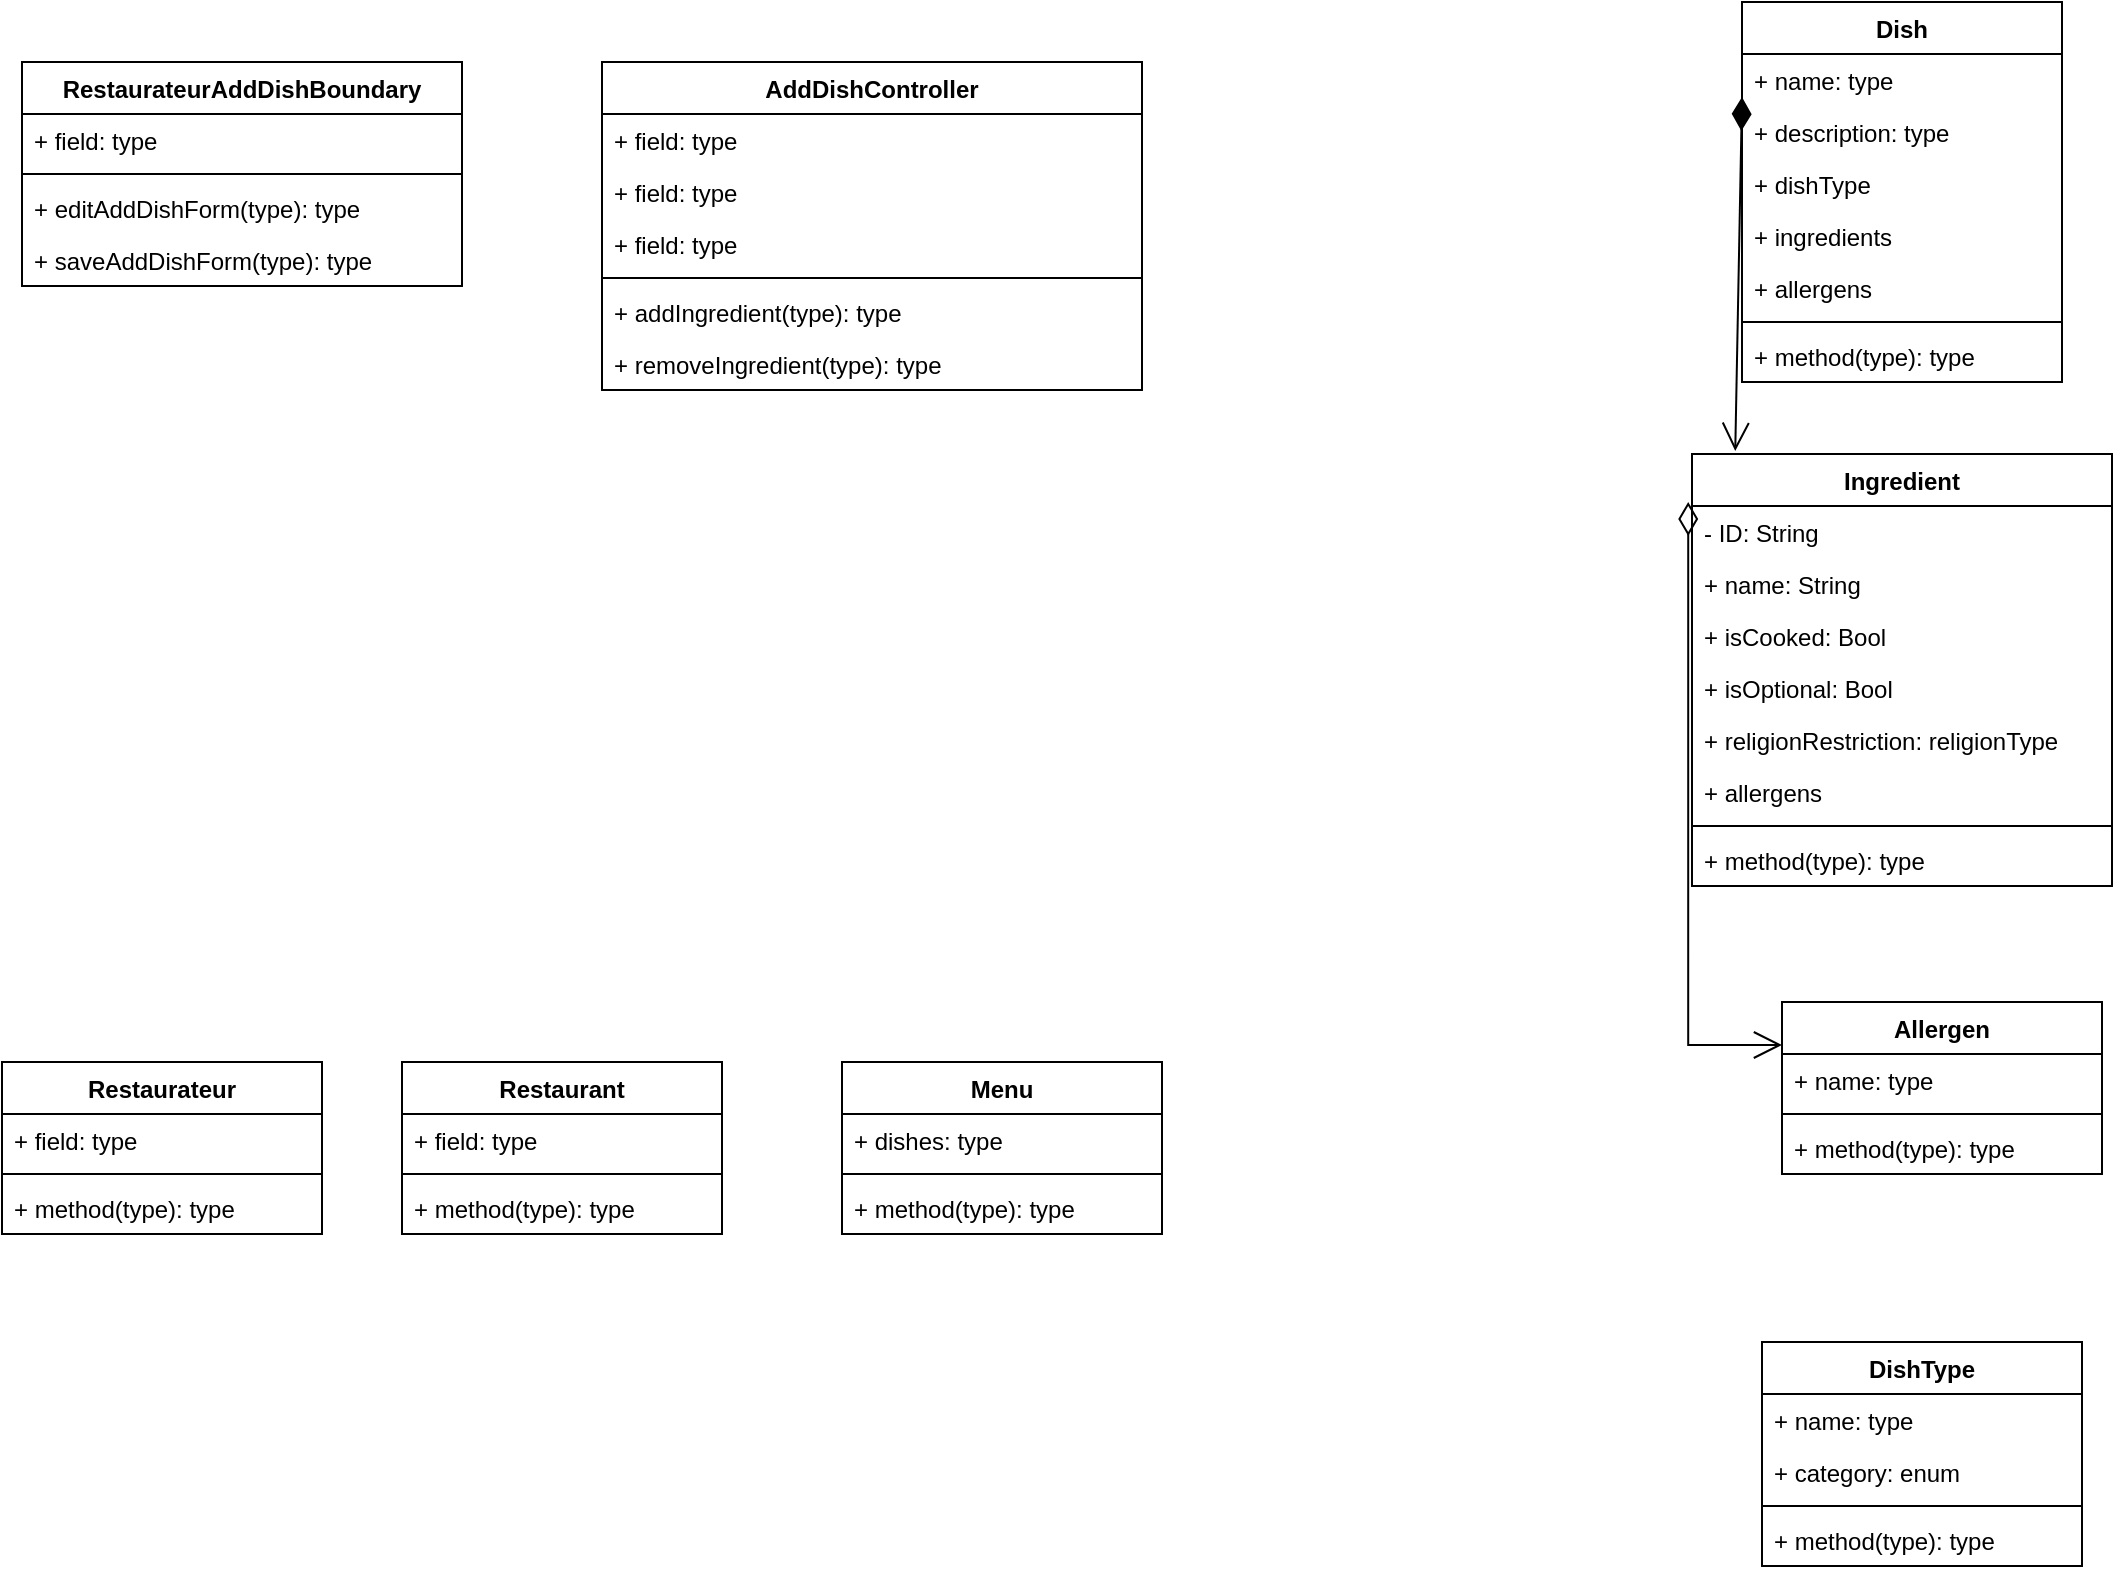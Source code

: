 <mxfile version="22.1.2" type="device">
  <diagram name="Pagina-1" id="w6Qa21op8i-JLu98LUhx">
    <mxGraphModel dx="1687" dy="984" grid="1" gridSize="10" guides="1" tooltips="1" connect="1" arrows="1" fold="1" page="1" pageScale="1" pageWidth="1169" pageHeight="827" math="0" shadow="0">
      <root>
        <mxCell id="0" />
        <mxCell id="1" parent="0" />
        <mxCell id="kXlKFQ9Xf59ZDZLr7TUK-9" value="Ingredient" style="swimlane;fontStyle=1;align=center;verticalAlign=top;childLayout=stackLayout;horizontal=1;startSize=26;horizontalStack=0;resizeParent=1;resizeParentMax=0;resizeLast=0;collapsible=1;marginBottom=0;whiteSpace=wrap;html=1;" parent="1" vertex="1">
          <mxGeometry x="955" y="246" width="210" height="216" as="geometry" />
        </mxCell>
        <mxCell id="kXlKFQ9Xf59ZDZLr7TUK-10" value="- ID: String" style="text;strokeColor=none;fillColor=none;align=left;verticalAlign=top;spacingLeft=4;spacingRight=4;overflow=hidden;rotatable=0;points=[[0,0.5],[1,0.5]];portConstraint=eastwest;whiteSpace=wrap;html=1;" parent="kXlKFQ9Xf59ZDZLr7TUK-9" vertex="1">
          <mxGeometry y="26" width="210" height="26" as="geometry" />
        </mxCell>
        <mxCell id="kXlKFQ9Xf59ZDZLr7TUK-43" value="+ name: String" style="text;strokeColor=none;fillColor=none;align=left;verticalAlign=top;spacingLeft=4;spacingRight=4;overflow=hidden;rotatable=0;points=[[0,0.5],[1,0.5]];portConstraint=eastwest;whiteSpace=wrap;html=1;" parent="kXlKFQ9Xf59ZDZLr7TUK-9" vertex="1">
          <mxGeometry y="52" width="210" height="26" as="geometry" />
        </mxCell>
        <mxCell id="9JlTi6RXSxmlXmHSux74-1" value="+ isCooked: Bool" style="text;strokeColor=none;fillColor=none;align=left;verticalAlign=top;spacingLeft=4;spacingRight=4;overflow=hidden;rotatable=0;points=[[0,0.5],[1,0.5]];portConstraint=eastwest;whiteSpace=wrap;html=1;" parent="kXlKFQ9Xf59ZDZLr7TUK-9" vertex="1">
          <mxGeometry y="78" width="210" height="26" as="geometry" />
        </mxCell>
        <mxCell id="9JlTi6RXSxmlXmHSux74-6" value="+ isOptional: Bool" style="text;strokeColor=none;fillColor=none;align=left;verticalAlign=top;spacingLeft=4;spacingRight=4;overflow=hidden;rotatable=0;points=[[0,0.5],[1,0.5]];portConstraint=eastwest;whiteSpace=wrap;html=1;" parent="kXlKFQ9Xf59ZDZLr7TUK-9" vertex="1">
          <mxGeometry y="104" width="210" height="26" as="geometry" />
        </mxCell>
        <mxCell id="Qm9k2Lf6YOypKmr7ohiy-13" value="+ religionRestriction: religionType" style="text;strokeColor=none;fillColor=none;align=left;verticalAlign=top;spacingLeft=4;spacingRight=4;overflow=hidden;rotatable=0;points=[[0,0.5],[1,0.5]];portConstraint=eastwest;whiteSpace=wrap;html=1;" vertex="1" parent="kXlKFQ9Xf59ZDZLr7TUK-9">
          <mxGeometry y="130" width="210" height="26" as="geometry" />
        </mxCell>
        <mxCell id="Qm9k2Lf6YOypKmr7ohiy-47" value="+ allergens" style="text;strokeColor=none;fillColor=none;align=left;verticalAlign=top;spacingLeft=4;spacingRight=4;overflow=hidden;rotatable=0;points=[[0,0.5],[1,0.5]];portConstraint=eastwest;whiteSpace=wrap;html=1;" vertex="1" parent="kXlKFQ9Xf59ZDZLr7TUK-9">
          <mxGeometry y="156" width="210" height="26" as="geometry" />
        </mxCell>
        <mxCell id="kXlKFQ9Xf59ZDZLr7TUK-11" value="" style="line;strokeWidth=1;fillColor=none;align=left;verticalAlign=middle;spacingTop=-1;spacingLeft=3;spacingRight=3;rotatable=0;labelPosition=right;points=[];portConstraint=eastwest;strokeColor=inherit;" parent="kXlKFQ9Xf59ZDZLr7TUK-9" vertex="1">
          <mxGeometry y="182" width="210" height="8" as="geometry" />
        </mxCell>
        <mxCell id="kXlKFQ9Xf59ZDZLr7TUK-12" value="+ method(type): type" style="text;strokeColor=none;fillColor=none;align=left;verticalAlign=top;spacingLeft=4;spacingRight=4;overflow=hidden;rotatable=0;points=[[0,0.5],[1,0.5]];portConstraint=eastwest;whiteSpace=wrap;html=1;" parent="kXlKFQ9Xf59ZDZLr7TUK-9" vertex="1">
          <mxGeometry y="190" width="210" height="26" as="geometry" />
        </mxCell>
        <mxCell id="kXlKFQ9Xf59ZDZLr7TUK-13" value="Menu" style="swimlane;fontStyle=1;align=center;verticalAlign=top;childLayout=stackLayout;horizontal=1;startSize=26;horizontalStack=0;resizeParent=1;resizeParentMax=0;resizeLast=0;collapsible=1;marginBottom=0;whiteSpace=wrap;html=1;" parent="1" vertex="1">
          <mxGeometry x="530" y="550" width="160" height="86" as="geometry" />
        </mxCell>
        <mxCell id="kXlKFQ9Xf59ZDZLr7TUK-14" value="+ dishes: type" style="text;strokeColor=none;fillColor=none;align=left;verticalAlign=top;spacingLeft=4;spacingRight=4;overflow=hidden;rotatable=0;points=[[0,0.5],[1,0.5]];portConstraint=eastwest;whiteSpace=wrap;html=1;" parent="kXlKFQ9Xf59ZDZLr7TUK-13" vertex="1">
          <mxGeometry y="26" width="160" height="26" as="geometry" />
        </mxCell>
        <mxCell id="kXlKFQ9Xf59ZDZLr7TUK-15" value="" style="line;strokeWidth=1;fillColor=none;align=left;verticalAlign=middle;spacingTop=-1;spacingLeft=3;spacingRight=3;rotatable=0;labelPosition=right;points=[];portConstraint=eastwest;strokeColor=inherit;" parent="kXlKFQ9Xf59ZDZLr7TUK-13" vertex="1">
          <mxGeometry y="52" width="160" height="8" as="geometry" />
        </mxCell>
        <mxCell id="kXlKFQ9Xf59ZDZLr7TUK-16" value="+ method(type): type" style="text;strokeColor=none;fillColor=none;align=left;verticalAlign=top;spacingLeft=4;spacingRight=4;overflow=hidden;rotatable=0;points=[[0,0.5],[1,0.5]];portConstraint=eastwest;whiteSpace=wrap;html=1;" parent="kXlKFQ9Xf59ZDZLr7TUK-13" vertex="1">
          <mxGeometry y="60" width="160" height="26" as="geometry" />
        </mxCell>
        <mxCell id="kXlKFQ9Xf59ZDZLr7TUK-17" value="Dish" style="swimlane;fontStyle=1;align=center;verticalAlign=top;childLayout=stackLayout;horizontal=1;startSize=26;horizontalStack=0;resizeParent=1;resizeParentMax=0;resizeLast=0;collapsible=1;marginBottom=0;whiteSpace=wrap;html=1;" parent="1" vertex="1">
          <mxGeometry x="980" y="20" width="160" height="190" as="geometry" />
        </mxCell>
        <mxCell id="kXlKFQ9Xf59ZDZLr7TUK-18" value="+ name: type" style="text;strokeColor=none;fillColor=none;align=left;verticalAlign=top;spacingLeft=4;spacingRight=4;overflow=hidden;rotatable=0;points=[[0,0.5],[1,0.5]];portConstraint=eastwest;whiteSpace=wrap;html=1;" parent="kXlKFQ9Xf59ZDZLr7TUK-17" vertex="1">
          <mxGeometry y="26" width="160" height="26" as="geometry" />
        </mxCell>
        <mxCell id="Qm9k2Lf6YOypKmr7ohiy-1" value="+ description: type" style="text;strokeColor=none;fillColor=none;align=left;verticalAlign=top;spacingLeft=4;spacingRight=4;overflow=hidden;rotatable=0;points=[[0,0.5],[1,0.5]];portConstraint=eastwest;whiteSpace=wrap;html=1;" vertex="1" parent="kXlKFQ9Xf59ZDZLr7TUK-17">
          <mxGeometry y="52" width="160" height="26" as="geometry" />
        </mxCell>
        <mxCell id="Qm9k2Lf6YOypKmr7ohiy-19" value="+ dishType" style="text;strokeColor=none;fillColor=none;align=left;verticalAlign=top;spacingLeft=4;spacingRight=4;overflow=hidden;rotatable=0;points=[[0,0.5],[1,0.5]];portConstraint=eastwest;whiteSpace=wrap;html=1;" vertex="1" parent="kXlKFQ9Xf59ZDZLr7TUK-17">
          <mxGeometry y="78" width="160" height="26" as="geometry" />
        </mxCell>
        <mxCell id="Qm9k2Lf6YOypKmr7ohiy-20" value="+ ingredients" style="text;strokeColor=none;fillColor=none;align=left;verticalAlign=top;spacingLeft=4;spacingRight=4;overflow=hidden;rotatable=0;points=[[0,0.5],[1,0.5]];portConstraint=eastwest;whiteSpace=wrap;html=1;" vertex="1" parent="kXlKFQ9Xf59ZDZLr7TUK-17">
          <mxGeometry y="104" width="160" height="26" as="geometry" />
        </mxCell>
        <mxCell id="Qm9k2Lf6YOypKmr7ohiy-21" value="+ allergens" style="text;strokeColor=none;fillColor=none;align=left;verticalAlign=top;spacingLeft=4;spacingRight=4;overflow=hidden;rotatable=0;points=[[0,0.5],[1,0.5]];portConstraint=eastwest;whiteSpace=wrap;html=1;" vertex="1" parent="kXlKFQ9Xf59ZDZLr7TUK-17">
          <mxGeometry y="130" width="160" height="26" as="geometry" />
        </mxCell>
        <mxCell id="kXlKFQ9Xf59ZDZLr7TUK-19" value="" style="line;strokeWidth=1;fillColor=none;align=left;verticalAlign=middle;spacingTop=-1;spacingLeft=3;spacingRight=3;rotatable=0;labelPosition=right;points=[];portConstraint=eastwest;strokeColor=inherit;" parent="kXlKFQ9Xf59ZDZLr7TUK-17" vertex="1">
          <mxGeometry y="156" width="160" height="8" as="geometry" />
        </mxCell>
        <mxCell id="kXlKFQ9Xf59ZDZLr7TUK-20" value="+ method(type): type" style="text;strokeColor=none;fillColor=none;align=left;verticalAlign=top;spacingLeft=4;spacingRight=4;overflow=hidden;rotatable=0;points=[[0,0.5],[1,0.5]];portConstraint=eastwest;whiteSpace=wrap;html=1;" parent="kXlKFQ9Xf59ZDZLr7TUK-17" vertex="1">
          <mxGeometry y="164" width="160" height="26" as="geometry" />
        </mxCell>
        <mxCell id="kXlKFQ9Xf59ZDZLr7TUK-25" value="Allergen" style="swimlane;fontStyle=1;align=center;verticalAlign=top;childLayout=stackLayout;horizontal=1;startSize=26;horizontalStack=0;resizeParent=1;resizeParentMax=0;resizeLast=0;collapsible=1;marginBottom=0;whiteSpace=wrap;html=1;" parent="1" vertex="1">
          <mxGeometry x="1000" y="520" width="160" height="86" as="geometry" />
        </mxCell>
        <mxCell id="kXlKFQ9Xf59ZDZLr7TUK-26" value="+ name: type" style="text;strokeColor=none;fillColor=none;align=left;verticalAlign=top;spacingLeft=4;spacingRight=4;overflow=hidden;rotatable=0;points=[[0,0.5],[1,0.5]];portConstraint=eastwest;whiteSpace=wrap;html=1;" parent="kXlKFQ9Xf59ZDZLr7TUK-25" vertex="1">
          <mxGeometry y="26" width="160" height="26" as="geometry" />
        </mxCell>
        <mxCell id="kXlKFQ9Xf59ZDZLr7TUK-27" value="" style="line;strokeWidth=1;fillColor=none;align=left;verticalAlign=middle;spacingTop=-1;spacingLeft=3;spacingRight=3;rotatable=0;labelPosition=right;points=[];portConstraint=eastwest;strokeColor=inherit;" parent="kXlKFQ9Xf59ZDZLr7TUK-25" vertex="1">
          <mxGeometry y="52" width="160" height="8" as="geometry" />
        </mxCell>
        <mxCell id="kXlKFQ9Xf59ZDZLr7TUK-28" value="+ method(type): type" style="text;strokeColor=none;fillColor=none;align=left;verticalAlign=top;spacingLeft=4;spacingRight=4;overflow=hidden;rotatable=0;points=[[0,0.5],[1,0.5]];portConstraint=eastwest;whiteSpace=wrap;html=1;" parent="kXlKFQ9Xf59ZDZLr7TUK-25" vertex="1">
          <mxGeometry y="60" width="160" height="26" as="geometry" />
        </mxCell>
        <mxCell id="9JlTi6RXSxmlXmHSux74-13" value="" style="endArrow=open;html=1;endSize=12;startArrow=diamondThin;startSize=14;startFill=0;edgeStyle=orthogonalEdgeStyle;align=left;verticalAlign=bottom;rounded=0;entryX=0;entryY=0.25;entryDx=0;entryDy=0;exitX=-0.009;exitY=0.111;exitDx=0;exitDy=0;exitPerimeter=0;" parent="1" edge="1" target="kXlKFQ9Xf59ZDZLr7TUK-25" source="kXlKFQ9Xf59ZDZLr7TUK-9">
          <mxGeometry x="-1" y="3" relative="1" as="geometry">
            <mxPoint x="770" y="330" as="sourcePoint" />
            <mxPoint x="450" y="260" as="targetPoint" />
          </mxGeometry>
        </mxCell>
        <mxCell id="9JlTi6RXSxmlXmHSux74-14" value="" style="endArrow=open;html=1;endSize=12;startArrow=diamondThin;startSize=14;startFill=1;align=left;verticalAlign=bottom;rounded=0;exitX=0;exitY=0.25;exitDx=0;exitDy=0;entryX=0.103;entryY=-0.007;entryDx=0;entryDy=0;entryPerimeter=0;" parent="1" source="kXlKFQ9Xf59ZDZLr7TUK-17" target="kXlKFQ9Xf59ZDZLr7TUK-9" edge="1">
          <mxGeometry x="-1" y="3" relative="1" as="geometry">
            <mxPoint x="420" y="41.5" as="sourcePoint" />
            <mxPoint x="290" y="120" as="targetPoint" />
          </mxGeometry>
        </mxCell>
        <mxCell id="Qm9k2Lf6YOypKmr7ohiy-8" value="DishType" style="swimlane;fontStyle=1;align=center;verticalAlign=top;childLayout=stackLayout;horizontal=1;startSize=26;horizontalStack=0;resizeParent=1;resizeParentMax=0;resizeLast=0;collapsible=1;marginBottom=0;whiteSpace=wrap;html=1;" vertex="1" parent="1">
          <mxGeometry x="990" y="690" width="160" height="112" as="geometry" />
        </mxCell>
        <mxCell id="Qm9k2Lf6YOypKmr7ohiy-9" value="+ name: type" style="text;strokeColor=none;fillColor=none;align=left;verticalAlign=top;spacingLeft=4;spacingRight=4;overflow=hidden;rotatable=0;points=[[0,0.5],[1,0.5]];portConstraint=eastwest;whiteSpace=wrap;html=1;" vertex="1" parent="Qm9k2Lf6YOypKmr7ohiy-8">
          <mxGeometry y="26" width="160" height="26" as="geometry" />
        </mxCell>
        <mxCell id="Qm9k2Lf6YOypKmr7ohiy-10" value="+ category: enum" style="text;strokeColor=none;fillColor=none;align=left;verticalAlign=top;spacingLeft=4;spacingRight=4;overflow=hidden;rotatable=0;points=[[0,0.5],[1,0.5]];portConstraint=eastwest;whiteSpace=wrap;html=1;" vertex="1" parent="Qm9k2Lf6YOypKmr7ohiy-8">
          <mxGeometry y="52" width="160" height="26" as="geometry" />
        </mxCell>
        <mxCell id="Qm9k2Lf6YOypKmr7ohiy-11" value="" style="line;strokeWidth=1;fillColor=none;align=left;verticalAlign=middle;spacingTop=-1;spacingLeft=3;spacingRight=3;rotatable=0;labelPosition=right;points=[];portConstraint=eastwest;strokeColor=inherit;" vertex="1" parent="Qm9k2Lf6YOypKmr7ohiy-8">
          <mxGeometry y="78" width="160" height="8" as="geometry" />
        </mxCell>
        <mxCell id="Qm9k2Lf6YOypKmr7ohiy-12" value="+ method(type): type" style="text;strokeColor=none;fillColor=none;align=left;verticalAlign=top;spacingLeft=4;spacingRight=4;overflow=hidden;rotatable=0;points=[[0,0.5],[1,0.5]];portConstraint=eastwest;whiteSpace=wrap;html=1;" vertex="1" parent="Qm9k2Lf6YOypKmr7ohiy-8">
          <mxGeometry y="86" width="160" height="26" as="geometry" />
        </mxCell>
        <mxCell id="Qm9k2Lf6YOypKmr7ohiy-22" value="AddDishController" style="swimlane;fontStyle=1;align=center;verticalAlign=top;childLayout=stackLayout;horizontal=1;startSize=26;horizontalStack=0;resizeParent=1;resizeParentMax=0;resizeLast=0;collapsible=1;marginBottom=0;whiteSpace=wrap;html=1;" vertex="1" parent="1">
          <mxGeometry x="410" y="50" width="270" height="164" as="geometry" />
        </mxCell>
        <mxCell id="Qm9k2Lf6YOypKmr7ohiy-23" value="+ field: type" style="text;strokeColor=none;fillColor=none;align=left;verticalAlign=top;spacingLeft=4;spacingRight=4;overflow=hidden;rotatable=0;points=[[0,0.5],[1,0.5]];portConstraint=eastwest;whiteSpace=wrap;html=1;" vertex="1" parent="Qm9k2Lf6YOypKmr7ohiy-22">
          <mxGeometry y="26" width="270" height="26" as="geometry" />
        </mxCell>
        <mxCell id="Qm9k2Lf6YOypKmr7ohiy-32" value="+ field: type" style="text;strokeColor=none;fillColor=none;align=left;verticalAlign=top;spacingLeft=4;spacingRight=4;overflow=hidden;rotatable=0;points=[[0,0.5],[1,0.5]];portConstraint=eastwest;whiteSpace=wrap;html=1;" vertex="1" parent="Qm9k2Lf6YOypKmr7ohiy-22">
          <mxGeometry y="52" width="270" height="26" as="geometry" />
        </mxCell>
        <mxCell id="Qm9k2Lf6YOypKmr7ohiy-26" value="+ field: type" style="text;strokeColor=none;fillColor=none;align=left;verticalAlign=top;spacingLeft=4;spacingRight=4;overflow=hidden;rotatable=0;points=[[0,0.5],[1,0.5]];portConstraint=eastwest;whiteSpace=wrap;html=1;" vertex="1" parent="Qm9k2Lf6YOypKmr7ohiy-22">
          <mxGeometry y="78" width="270" height="26" as="geometry" />
        </mxCell>
        <mxCell id="Qm9k2Lf6YOypKmr7ohiy-24" value="" style="line;strokeWidth=1;fillColor=none;align=left;verticalAlign=middle;spacingTop=-1;spacingLeft=3;spacingRight=3;rotatable=0;labelPosition=right;points=[];portConstraint=eastwest;strokeColor=inherit;" vertex="1" parent="Qm9k2Lf6YOypKmr7ohiy-22">
          <mxGeometry y="104" width="270" height="8" as="geometry" />
        </mxCell>
        <mxCell id="Qm9k2Lf6YOypKmr7ohiy-25" value="+ addIngredient(type): type" style="text;strokeColor=none;fillColor=none;align=left;verticalAlign=top;spacingLeft=4;spacingRight=4;overflow=hidden;rotatable=0;points=[[0,0.5],[1,0.5]];portConstraint=eastwest;whiteSpace=wrap;html=1;" vertex="1" parent="Qm9k2Lf6YOypKmr7ohiy-22">
          <mxGeometry y="112" width="270" height="26" as="geometry" />
        </mxCell>
        <mxCell id="Qm9k2Lf6YOypKmr7ohiy-49" value="+ removeIngredient(type): type" style="text;strokeColor=none;fillColor=none;align=left;verticalAlign=top;spacingLeft=4;spacingRight=4;overflow=hidden;rotatable=0;points=[[0,0.5],[1,0.5]];portConstraint=eastwest;whiteSpace=wrap;html=1;" vertex="1" parent="Qm9k2Lf6YOypKmr7ohiy-22">
          <mxGeometry y="138" width="270" height="26" as="geometry" />
        </mxCell>
        <mxCell id="Qm9k2Lf6YOypKmr7ohiy-27" value="RestaurateurAddDishBoundary" style="swimlane;fontStyle=1;align=center;verticalAlign=top;childLayout=stackLayout;horizontal=1;startSize=26;horizontalStack=0;resizeParent=1;resizeParentMax=0;resizeLast=0;collapsible=1;marginBottom=0;whiteSpace=wrap;html=1;" vertex="1" parent="1">
          <mxGeometry x="120" y="50" width="220" height="112" as="geometry" />
        </mxCell>
        <mxCell id="Qm9k2Lf6YOypKmr7ohiy-28" value="+ field: type" style="text;strokeColor=none;fillColor=none;align=left;verticalAlign=top;spacingLeft=4;spacingRight=4;overflow=hidden;rotatable=0;points=[[0,0.5],[1,0.5]];portConstraint=eastwest;whiteSpace=wrap;html=1;" vertex="1" parent="Qm9k2Lf6YOypKmr7ohiy-27">
          <mxGeometry y="26" width="220" height="26" as="geometry" />
        </mxCell>
        <mxCell id="Qm9k2Lf6YOypKmr7ohiy-30" value="" style="line;strokeWidth=1;fillColor=none;align=left;verticalAlign=middle;spacingTop=-1;spacingLeft=3;spacingRight=3;rotatable=0;labelPosition=right;points=[];portConstraint=eastwest;strokeColor=inherit;" vertex="1" parent="Qm9k2Lf6YOypKmr7ohiy-27">
          <mxGeometry y="52" width="220" height="8" as="geometry" />
        </mxCell>
        <mxCell id="Qm9k2Lf6YOypKmr7ohiy-31" value="+ editAddDishForm(type): type" style="text;strokeColor=none;fillColor=none;align=left;verticalAlign=top;spacingLeft=4;spacingRight=4;overflow=hidden;rotatable=0;points=[[0,0.5],[1,0.5]];portConstraint=eastwest;whiteSpace=wrap;html=1;" vertex="1" parent="Qm9k2Lf6YOypKmr7ohiy-27">
          <mxGeometry y="60" width="220" height="26" as="geometry" />
        </mxCell>
        <mxCell id="Qm9k2Lf6YOypKmr7ohiy-48" value="+ saveAddDishForm(type): type" style="text;strokeColor=none;fillColor=none;align=left;verticalAlign=top;spacingLeft=4;spacingRight=4;overflow=hidden;rotatable=0;points=[[0,0.5],[1,0.5]];portConstraint=eastwest;whiteSpace=wrap;html=1;" vertex="1" parent="Qm9k2Lf6YOypKmr7ohiy-27">
          <mxGeometry y="86" width="220" height="26" as="geometry" />
        </mxCell>
        <mxCell id="Qm9k2Lf6YOypKmr7ohiy-39" value="Restaurant" style="swimlane;fontStyle=1;align=center;verticalAlign=top;childLayout=stackLayout;horizontal=1;startSize=26;horizontalStack=0;resizeParent=1;resizeParentMax=0;resizeLast=0;collapsible=1;marginBottom=0;whiteSpace=wrap;html=1;" vertex="1" parent="1">
          <mxGeometry x="310" y="550" width="160" height="86" as="geometry" />
        </mxCell>
        <mxCell id="Qm9k2Lf6YOypKmr7ohiy-40" value="+ field: type" style="text;strokeColor=none;fillColor=none;align=left;verticalAlign=top;spacingLeft=4;spacingRight=4;overflow=hidden;rotatable=0;points=[[0,0.5],[1,0.5]];portConstraint=eastwest;whiteSpace=wrap;html=1;" vertex="1" parent="Qm9k2Lf6YOypKmr7ohiy-39">
          <mxGeometry y="26" width="160" height="26" as="geometry" />
        </mxCell>
        <mxCell id="Qm9k2Lf6YOypKmr7ohiy-41" value="" style="line;strokeWidth=1;fillColor=none;align=left;verticalAlign=middle;spacingTop=-1;spacingLeft=3;spacingRight=3;rotatable=0;labelPosition=right;points=[];portConstraint=eastwest;strokeColor=inherit;" vertex="1" parent="Qm9k2Lf6YOypKmr7ohiy-39">
          <mxGeometry y="52" width="160" height="8" as="geometry" />
        </mxCell>
        <mxCell id="Qm9k2Lf6YOypKmr7ohiy-42" value="+ method(type): type" style="text;strokeColor=none;fillColor=none;align=left;verticalAlign=top;spacingLeft=4;spacingRight=4;overflow=hidden;rotatable=0;points=[[0,0.5],[1,0.5]];portConstraint=eastwest;whiteSpace=wrap;html=1;" vertex="1" parent="Qm9k2Lf6YOypKmr7ohiy-39">
          <mxGeometry y="60" width="160" height="26" as="geometry" />
        </mxCell>
        <mxCell id="Qm9k2Lf6YOypKmr7ohiy-43" value="Restaurateur" style="swimlane;fontStyle=1;align=center;verticalAlign=top;childLayout=stackLayout;horizontal=1;startSize=26;horizontalStack=0;resizeParent=1;resizeParentMax=0;resizeLast=0;collapsible=1;marginBottom=0;whiteSpace=wrap;html=1;" vertex="1" parent="1">
          <mxGeometry x="110" y="550" width="160" height="86" as="geometry" />
        </mxCell>
        <mxCell id="Qm9k2Lf6YOypKmr7ohiy-44" value="+ field: type" style="text;strokeColor=none;fillColor=none;align=left;verticalAlign=top;spacingLeft=4;spacingRight=4;overflow=hidden;rotatable=0;points=[[0,0.5],[1,0.5]];portConstraint=eastwest;whiteSpace=wrap;html=1;" vertex="1" parent="Qm9k2Lf6YOypKmr7ohiy-43">
          <mxGeometry y="26" width="160" height="26" as="geometry" />
        </mxCell>
        <mxCell id="Qm9k2Lf6YOypKmr7ohiy-45" value="" style="line;strokeWidth=1;fillColor=none;align=left;verticalAlign=middle;spacingTop=-1;spacingLeft=3;spacingRight=3;rotatable=0;labelPosition=right;points=[];portConstraint=eastwest;strokeColor=inherit;" vertex="1" parent="Qm9k2Lf6YOypKmr7ohiy-43">
          <mxGeometry y="52" width="160" height="8" as="geometry" />
        </mxCell>
        <mxCell id="Qm9k2Lf6YOypKmr7ohiy-46" value="+ method(type): type" style="text;strokeColor=none;fillColor=none;align=left;verticalAlign=top;spacingLeft=4;spacingRight=4;overflow=hidden;rotatable=0;points=[[0,0.5],[1,0.5]];portConstraint=eastwest;whiteSpace=wrap;html=1;" vertex="1" parent="Qm9k2Lf6YOypKmr7ohiy-43">
          <mxGeometry y="60" width="160" height="26" as="geometry" />
        </mxCell>
      </root>
    </mxGraphModel>
  </diagram>
</mxfile>
